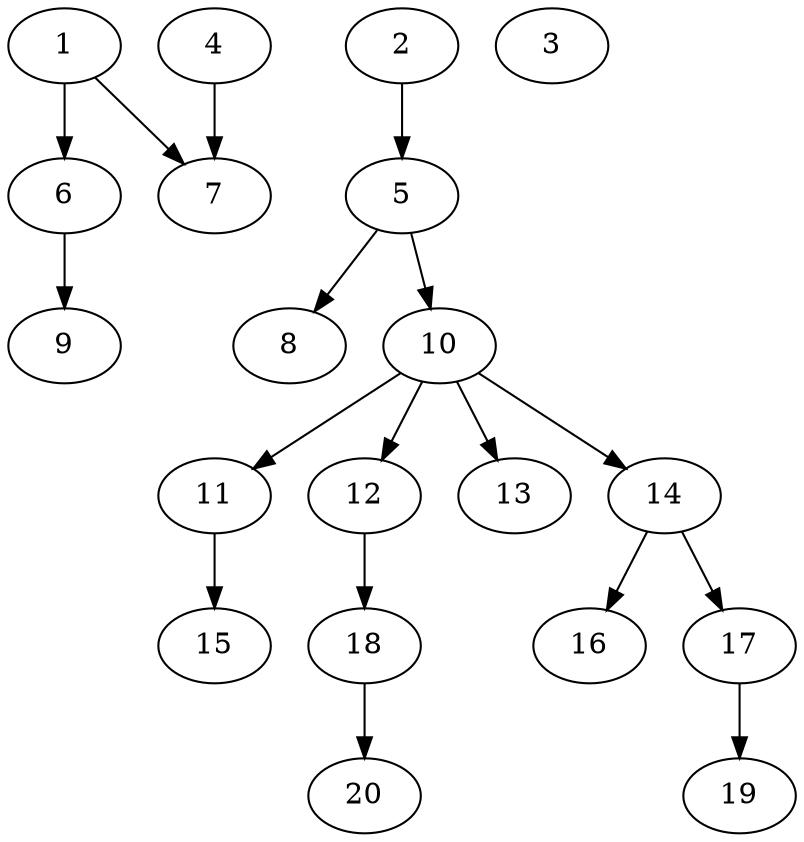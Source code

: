 // DAG automatically generated by daggen at Sat Jul 27 15:34:46 2019
// ./daggen --dot -n 20 --ccr 0.3 --fat 0.4 --regular 0.5 --density 0.4 --mindata 5242880 --maxdata 52428800 
digraph G {
  1 [size="88272213", alpha="0.17", expect_size="26481664"] 
  1 -> 6 [size ="26481664"]
  1 -> 7 [size ="26481664"]
  2 [size="171987627", alpha="0.12", expect_size="51596288"] 
  2 -> 5 [size ="51596288"]
  3 [size="99082240", alpha="0.03", expect_size="29724672"] 
  4 [size="144100693", alpha="0.17", expect_size="43230208"] 
  4 -> 7 [size ="43230208"]
  5 [size="42656427", alpha="0.15", expect_size="12796928"] 
  5 -> 8 [size ="12796928"]
  5 -> 10 [size ="12796928"]
  6 [size="156685653", alpha="0.15", expect_size="47005696"] 
  6 -> 9 [size ="47005696"]
  7 [size="128781653", alpha="0.06", expect_size="38634496"] 
  8 [size="150923947", alpha="0.20", expect_size="45277184"] 
  9 [size="144424960", alpha="0.16", expect_size="43327488"] 
  10 [size="112035840", alpha="0.12", expect_size="33610752"] 
  10 -> 11 [size ="33610752"]
  10 -> 12 [size ="33610752"]
  10 -> 13 [size ="33610752"]
  10 -> 14 [size ="33610752"]
  11 [size="28535467", alpha="0.15", expect_size="8560640"] 
  11 -> 15 [size ="8560640"]
  12 [size="161522347", alpha="0.15", expect_size="48456704"] 
  12 -> 18 [size ="48456704"]
  13 [size="95498240", alpha="0.13", expect_size="28649472"] 
  14 [size="122272427", alpha="0.17", expect_size="36681728"] 
  14 -> 16 [size ="36681728"]
  14 -> 17 [size ="36681728"]
  15 [size="100273493", alpha="0.08", expect_size="30082048"] 
  16 [size="61078187", alpha="0.01", expect_size="18323456"] 
  17 [size="21848747", alpha="0.09", expect_size="6554624"] 
  17 -> 19 [size ="6554624"]
  18 [size="71874560", alpha="0.09", expect_size="21562368"] 
  18 -> 20 [size ="21562368"]
  19 [size="68737707", alpha="0.07", expect_size="20621312"] 
  20 [size="34170880", alpha="0.02", expect_size="10251264"] 
}
